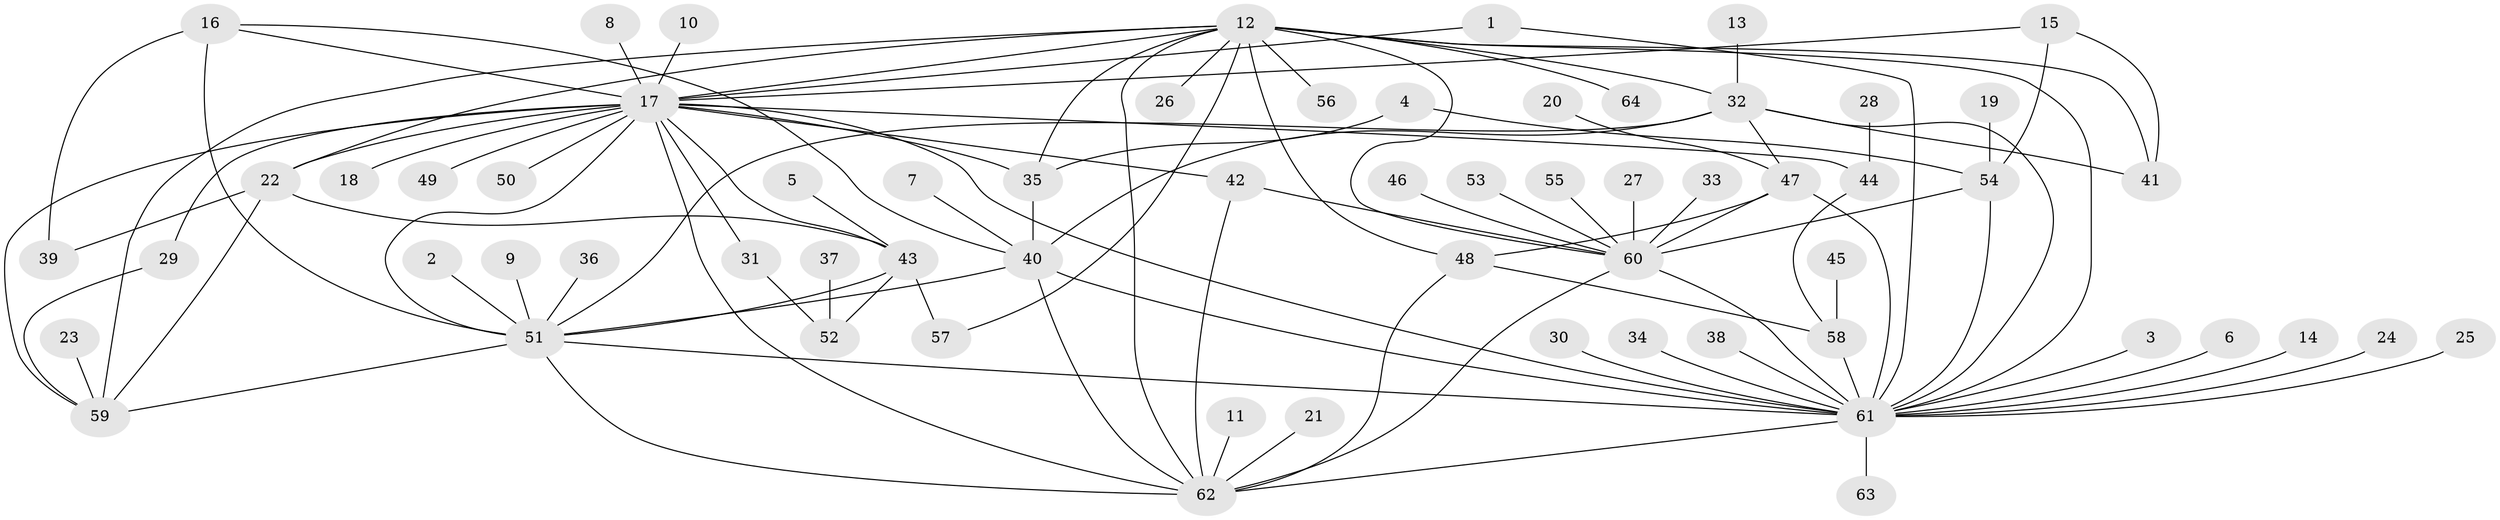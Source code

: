 // original degree distribution, {11: 0.008, 6: 0.048, 24: 0.008, 2: 0.216, 7: 0.016, 9: 0.008, 27: 0.008, 4: 0.064, 8: 0.016, 1: 0.48, 13: 0.008, 3: 0.096, 10: 0.008, 5: 0.016}
// Generated by graph-tools (version 1.1) at 2025/49/03/09/25 03:49:52]
// undirected, 64 vertices, 103 edges
graph export_dot {
graph [start="1"]
  node [color=gray90,style=filled];
  1;
  2;
  3;
  4;
  5;
  6;
  7;
  8;
  9;
  10;
  11;
  12;
  13;
  14;
  15;
  16;
  17;
  18;
  19;
  20;
  21;
  22;
  23;
  24;
  25;
  26;
  27;
  28;
  29;
  30;
  31;
  32;
  33;
  34;
  35;
  36;
  37;
  38;
  39;
  40;
  41;
  42;
  43;
  44;
  45;
  46;
  47;
  48;
  49;
  50;
  51;
  52;
  53;
  54;
  55;
  56;
  57;
  58;
  59;
  60;
  61;
  62;
  63;
  64;
  1 -- 17 [weight=1.0];
  1 -- 61 [weight=1.0];
  2 -- 51 [weight=1.0];
  3 -- 61 [weight=1.0];
  4 -- 35 [weight=1.0];
  4 -- 54 [weight=1.0];
  5 -- 43 [weight=1.0];
  6 -- 61 [weight=1.0];
  7 -- 40 [weight=1.0];
  8 -- 17 [weight=1.0];
  9 -- 51 [weight=1.0];
  10 -- 17 [weight=1.0];
  11 -- 62 [weight=1.0];
  12 -- 17 [weight=1.0];
  12 -- 22 [weight=1.0];
  12 -- 26 [weight=1.0];
  12 -- 32 [weight=1.0];
  12 -- 35 [weight=1.0];
  12 -- 41 [weight=1.0];
  12 -- 48 [weight=1.0];
  12 -- 56 [weight=1.0];
  12 -- 57 [weight=1.0];
  12 -- 59 [weight=1.0];
  12 -- 60 [weight=1.0];
  12 -- 61 [weight=1.0];
  12 -- 62 [weight=1.0];
  12 -- 64 [weight=1.0];
  13 -- 32 [weight=1.0];
  14 -- 61 [weight=1.0];
  15 -- 17 [weight=1.0];
  15 -- 41 [weight=1.0];
  15 -- 54 [weight=1.0];
  16 -- 17 [weight=1.0];
  16 -- 39 [weight=1.0];
  16 -- 40 [weight=1.0];
  16 -- 51 [weight=2.0];
  17 -- 18 [weight=1.0];
  17 -- 22 [weight=1.0];
  17 -- 29 [weight=1.0];
  17 -- 31 [weight=1.0];
  17 -- 35 [weight=1.0];
  17 -- 42 [weight=1.0];
  17 -- 43 [weight=1.0];
  17 -- 44 [weight=2.0];
  17 -- 49 [weight=1.0];
  17 -- 50 [weight=1.0];
  17 -- 51 [weight=1.0];
  17 -- 59 [weight=1.0];
  17 -- 61 [weight=1.0];
  17 -- 62 [weight=1.0];
  19 -- 54 [weight=1.0];
  20 -- 47 [weight=1.0];
  21 -- 62 [weight=1.0];
  22 -- 39 [weight=1.0];
  22 -- 43 [weight=1.0];
  22 -- 59 [weight=1.0];
  23 -- 59 [weight=1.0];
  24 -- 61 [weight=1.0];
  25 -- 61 [weight=1.0];
  27 -- 60 [weight=2.0];
  28 -- 44 [weight=1.0];
  29 -- 59 [weight=1.0];
  30 -- 61 [weight=1.0];
  31 -- 52 [weight=1.0];
  32 -- 40 [weight=1.0];
  32 -- 41 [weight=1.0];
  32 -- 47 [weight=1.0];
  32 -- 51 [weight=1.0];
  32 -- 61 [weight=1.0];
  33 -- 60 [weight=1.0];
  34 -- 61 [weight=1.0];
  35 -- 40 [weight=1.0];
  36 -- 51 [weight=1.0];
  37 -- 52 [weight=1.0];
  38 -- 61 [weight=1.0];
  40 -- 51 [weight=1.0];
  40 -- 61 [weight=1.0];
  40 -- 62 [weight=1.0];
  42 -- 60 [weight=1.0];
  42 -- 62 [weight=1.0];
  43 -- 51 [weight=1.0];
  43 -- 52 [weight=1.0];
  43 -- 57 [weight=1.0];
  44 -- 58 [weight=1.0];
  45 -- 58 [weight=1.0];
  46 -- 60 [weight=1.0];
  47 -- 48 [weight=1.0];
  47 -- 60 [weight=1.0];
  47 -- 61 [weight=1.0];
  48 -- 58 [weight=1.0];
  48 -- 62 [weight=1.0];
  51 -- 59 [weight=1.0];
  51 -- 61 [weight=1.0];
  51 -- 62 [weight=1.0];
  53 -- 60 [weight=1.0];
  54 -- 60 [weight=1.0];
  54 -- 61 [weight=1.0];
  55 -- 60 [weight=1.0];
  58 -- 61 [weight=1.0];
  60 -- 61 [weight=2.0];
  60 -- 62 [weight=1.0];
  61 -- 62 [weight=1.0];
  61 -- 63 [weight=1.0];
}
